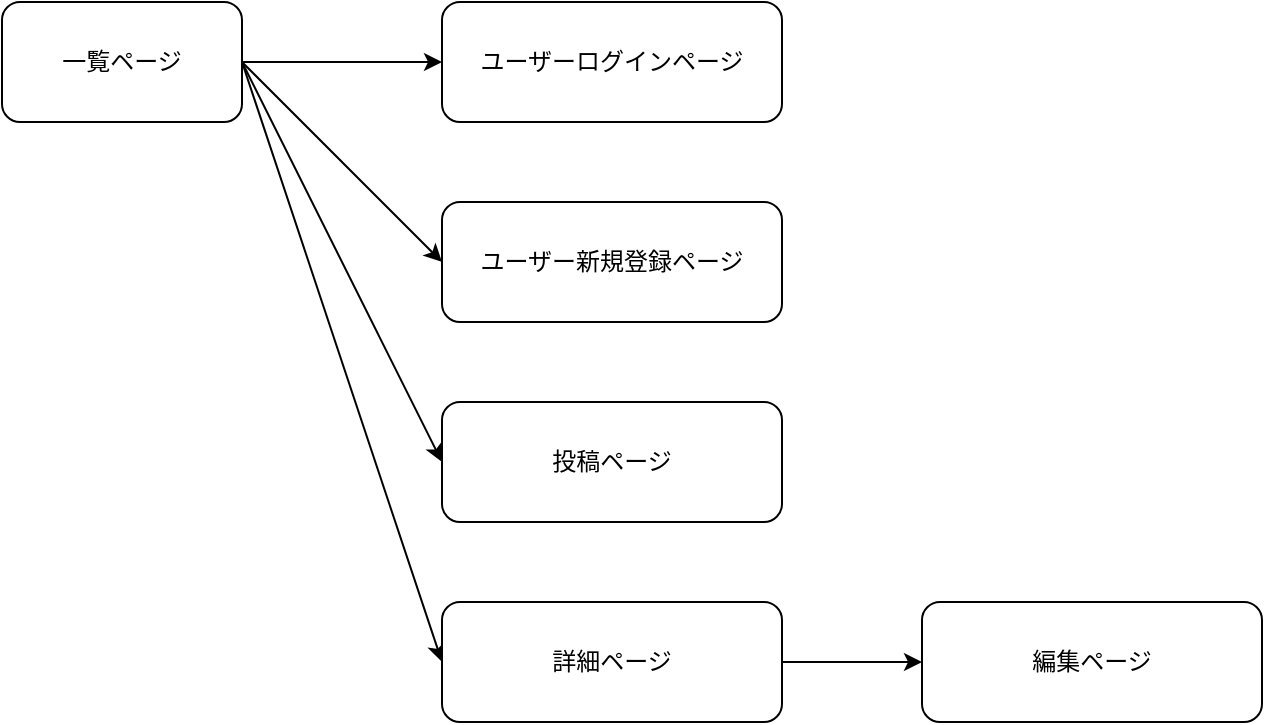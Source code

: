 <mxfile>
    <diagram id="B3PlYhd29lqtbZznW7j4" name="ページ1">
        <mxGraphModel dx="956" dy="647" grid="1" gridSize="10" guides="1" tooltips="1" connect="1" arrows="1" fold="1" page="1" pageScale="1" pageWidth="827" pageHeight="1169" math="0" shadow="0">
            <root>
                <mxCell id="0"/>
                <mxCell id="1" parent="0"/>
                <mxCell id="12" style="edgeStyle=none;html=1;exitX=1;exitY=0.5;exitDx=0;exitDy=0;entryX=0;entryY=0.5;entryDx=0;entryDy=0;" edge="1" parent="1" source="2" target="3">
                    <mxGeometry relative="1" as="geometry"/>
                </mxCell>
                <mxCell id="13" style="edgeStyle=none;html=1;exitX=1;exitY=0.5;exitDx=0;exitDy=0;entryX=0;entryY=0.5;entryDx=0;entryDy=0;" edge="1" parent="1" source="2" target="4">
                    <mxGeometry relative="1" as="geometry"/>
                </mxCell>
                <mxCell id="14" style="edgeStyle=none;html=1;entryX=0;entryY=0.5;entryDx=0;entryDy=0;exitX=1;exitY=0.5;exitDx=0;exitDy=0;" edge="1" parent="1" source="2" target="5">
                    <mxGeometry relative="1" as="geometry">
                        <mxPoint x="260" y="410" as="sourcePoint"/>
                    </mxGeometry>
                </mxCell>
                <mxCell id="15" style="edgeStyle=none;html=1;exitX=1;exitY=0.5;exitDx=0;exitDy=0;entryX=0;entryY=0.5;entryDx=0;entryDy=0;" edge="1" parent="1" source="2" target="6">
                    <mxGeometry relative="1" as="geometry"/>
                </mxCell>
                <mxCell id="2" value="一覧ページ" style="rounded=1;whiteSpace=wrap;html=1;" vertex="1" parent="1">
                    <mxGeometry x="100" y="180" width="120" height="60" as="geometry"/>
                </mxCell>
                <mxCell id="3" value="ユーザーログインページ" style="rounded=1;whiteSpace=wrap;html=1;" vertex="1" parent="1">
                    <mxGeometry x="320" y="180" width="170" height="60" as="geometry"/>
                </mxCell>
                <mxCell id="4" value="ユーザー新規登録ページ" style="rounded=1;whiteSpace=wrap;html=1;" vertex="1" parent="1">
                    <mxGeometry x="320" y="280" width="170" height="60" as="geometry"/>
                </mxCell>
                <mxCell id="5" value="投稿ページ" style="rounded=1;whiteSpace=wrap;html=1;" vertex="1" parent="1">
                    <mxGeometry x="320" y="380" width="170" height="60" as="geometry"/>
                </mxCell>
                <mxCell id="16" style="edgeStyle=none;html=1;exitX=1;exitY=0.5;exitDx=0;exitDy=0;entryX=0;entryY=0.5;entryDx=0;entryDy=0;" edge="1" parent="1" source="6" target="7">
                    <mxGeometry relative="1" as="geometry"/>
                </mxCell>
                <mxCell id="6" value="詳細ページ" style="rounded=1;whiteSpace=wrap;html=1;" vertex="1" parent="1">
                    <mxGeometry x="320" y="480" width="170" height="60" as="geometry"/>
                </mxCell>
                <mxCell id="7" value="編集ページ" style="rounded=1;whiteSpace=wrap;html=1;" vertex="1" parent="1">
                    <mxGeometry x="560" y="480" width="170" height="60" as="geometry"/>
                </mxCell>
            </root>
        </mxGraphModel>
    </diagram>
</mxfile>